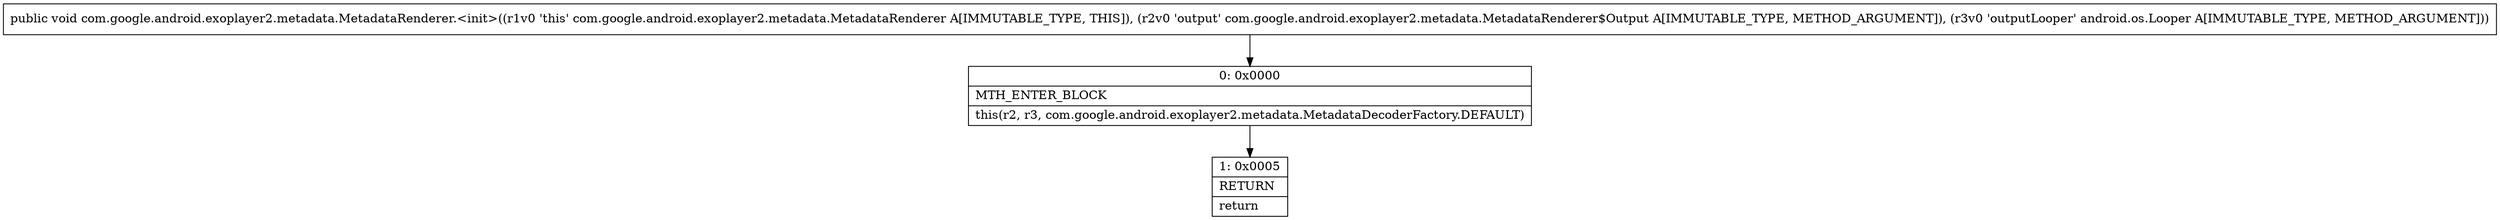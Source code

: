 digraph "CFG forcom.google.android.exoplayer2.metadata.MetadataRenderer.\<init\>(Lcom\/google\/android\/exoplayer2\/metadata\/MetadataRenderer$Output;Landroid\/os\/Looper;)V" {
Node_0 [shape=record,label="{0\:\ 0x0000|MTH_ENTER_BLOCK\l|this(r2, r3, com.google.android.exoplayer2.metadata.MetadataDecoderFactory.DEFAULT)\l}"];
Node_1 [shape=record,label="{1\:\ 0x0005|RETURN\l|return\l}"];
MethodNode[shape=record,label="{public void com.google.android.exoplayer2.metadata.MetadataRenderer.\<init\>((r1v0 'this' com.google.android.exoplayer2.metadata.MetadataRenderer A[IMMUTABLE_TYPE, THIS]), (r2v0 'output' com.google.android.exoplayer2.metadata.MetadataRenderer$Output A[IMMUTABLE_TYPE, METHOD_ARGUMENT]), (r3v0 'outputLooper' android.os.Looper A[IMMUTABLE_TYPE, METHOD_ARGUMENT])) }"];
MethodNode -> Node_0;
Node_0 -> Node_1;
}

